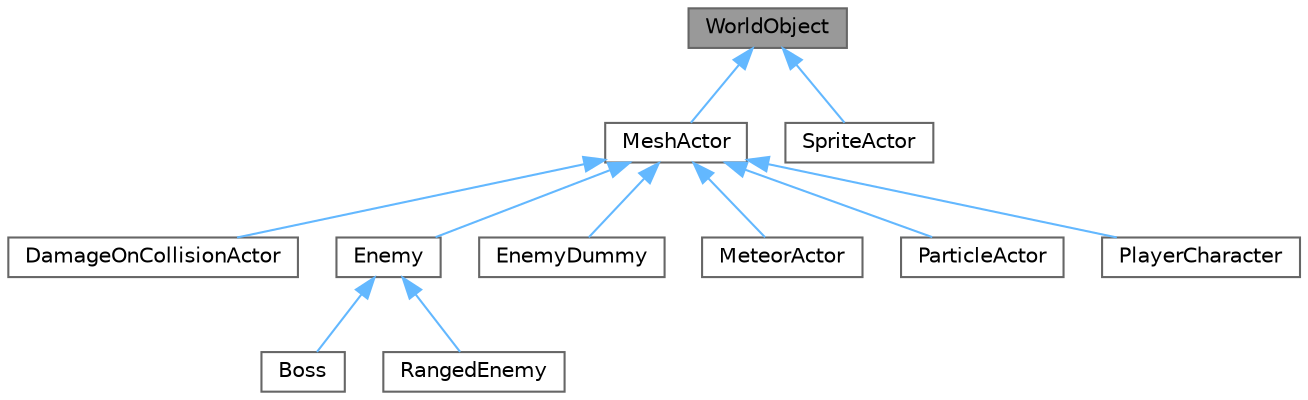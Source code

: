 digraph "WorldObject"
{
 // LATEX_PDF_SIZE
  bgcolor="transparent";
  edge [fontname=Helvetica,fontsize=10,labelfontname=Helvetica,labelfontsize=10];
  node [fontname=Helvetica,fontsize=10,shape=box,height=0.2,width=0.4];
  Node1 [label="WorldObject",height=0.2,width=0.4,color="gray40", fillcolor="grey60", style="filled", fontcolor="black",tooltip=" "];
  Node1 -> Node2 [dir="back",color="steelblue1",style="solid"];
  Node2 [label="MeshActor",height=0.2,width=0.4,color="gray40", fillcolor="white", style="filled",URL="$class_mesh_actor.html",tooltip="An object that has a mesh"];
  Node2 -> Node3 [dir="back",color="steelblue1",style="solid"];
  Node3 [label="DamageOnCollisionActor",height=0.2,width=0.4,color="gray40", fillcolor="white", style="filled",URL="$class_damage_on_collision_actor.html",tooltip="Actor to spawn to perform damage on collision"];
  Node2 -> Node4 [dir="back",color="steelblue1",style="solid"];
  Node4 [label="Enemy",height=0.2,width=0.4,color="gray40", fillcolor="white", style="filled",URL="$class_enemy.html",tooltip="A base class for all enemies, implemented as a melee enemy"];
  Node4 -> Node5 [dir="back",color="steelblue1",style="solid"];
  Node5 [label="Boss",height=0.2,width=0.4,color="gray40", fillcolor="white", style="filled",URL="$class_boss.html",tooltip=" "];
  Node4 -> Node6 [dir="back",color="steelblue1",style="solid"];
  Node6 [label="RangedEnemy",height=0.2,width=0.4,color="gray40", fillcolor="white", style="filled",URL="$class_ranged_enemy.html",tooltip="Ranged enemy implementation, tries to keep distance and shoots from afar"];
  Node2 -> Node7 [dir="back",color="steelblue1",style="solid"];
  Node7 [label="EnemyDummy",height=0.2,width=0.4,color="gray40", fillcolor="white", style="filled",URL="$class_enemy_dummy.html",tooltip="A dummy enemy class used for testing damage"];
  Node2 -> Node8 [dir="back",color="steelblue1",style="solid"];
  Node8 [label="MeteorActor",height=0.2,width=0.4,color="gray40", fillcolor="white", style="filled",URL="$class_meteor_actor.html",tooltip=" "];
  Node2 -> Node9 [dir="back",color="steelblue1",style="solid"];
  Node9 [label="ParticleActor",height=0.2,width=0.4,color="gray40", fillcolor="white", style="filled",URL="$class_particle_actor.html",tooltip=" "];
  Node2 -> Node10 [dir="back",color="steelblue1",style="solid"];
  Node10 [label="PlayerCharacter",height=0.2,width=0.4,color="gray40", fillcolor="white", style="filled",URL="$class_player_character.html",tooltip="The class that the player uses during the GameLoop GameState"];
  Node1 -> Node11 [dir="back",color="steelblue1",style="solid"];
  Node11 [label="SpriteActor",height=0.2,width=0.4,color="gray40", fillcolor="white", style="filled",URL="$class_sprite_actor.html",tooltip="An object that has a sprite"];
}
